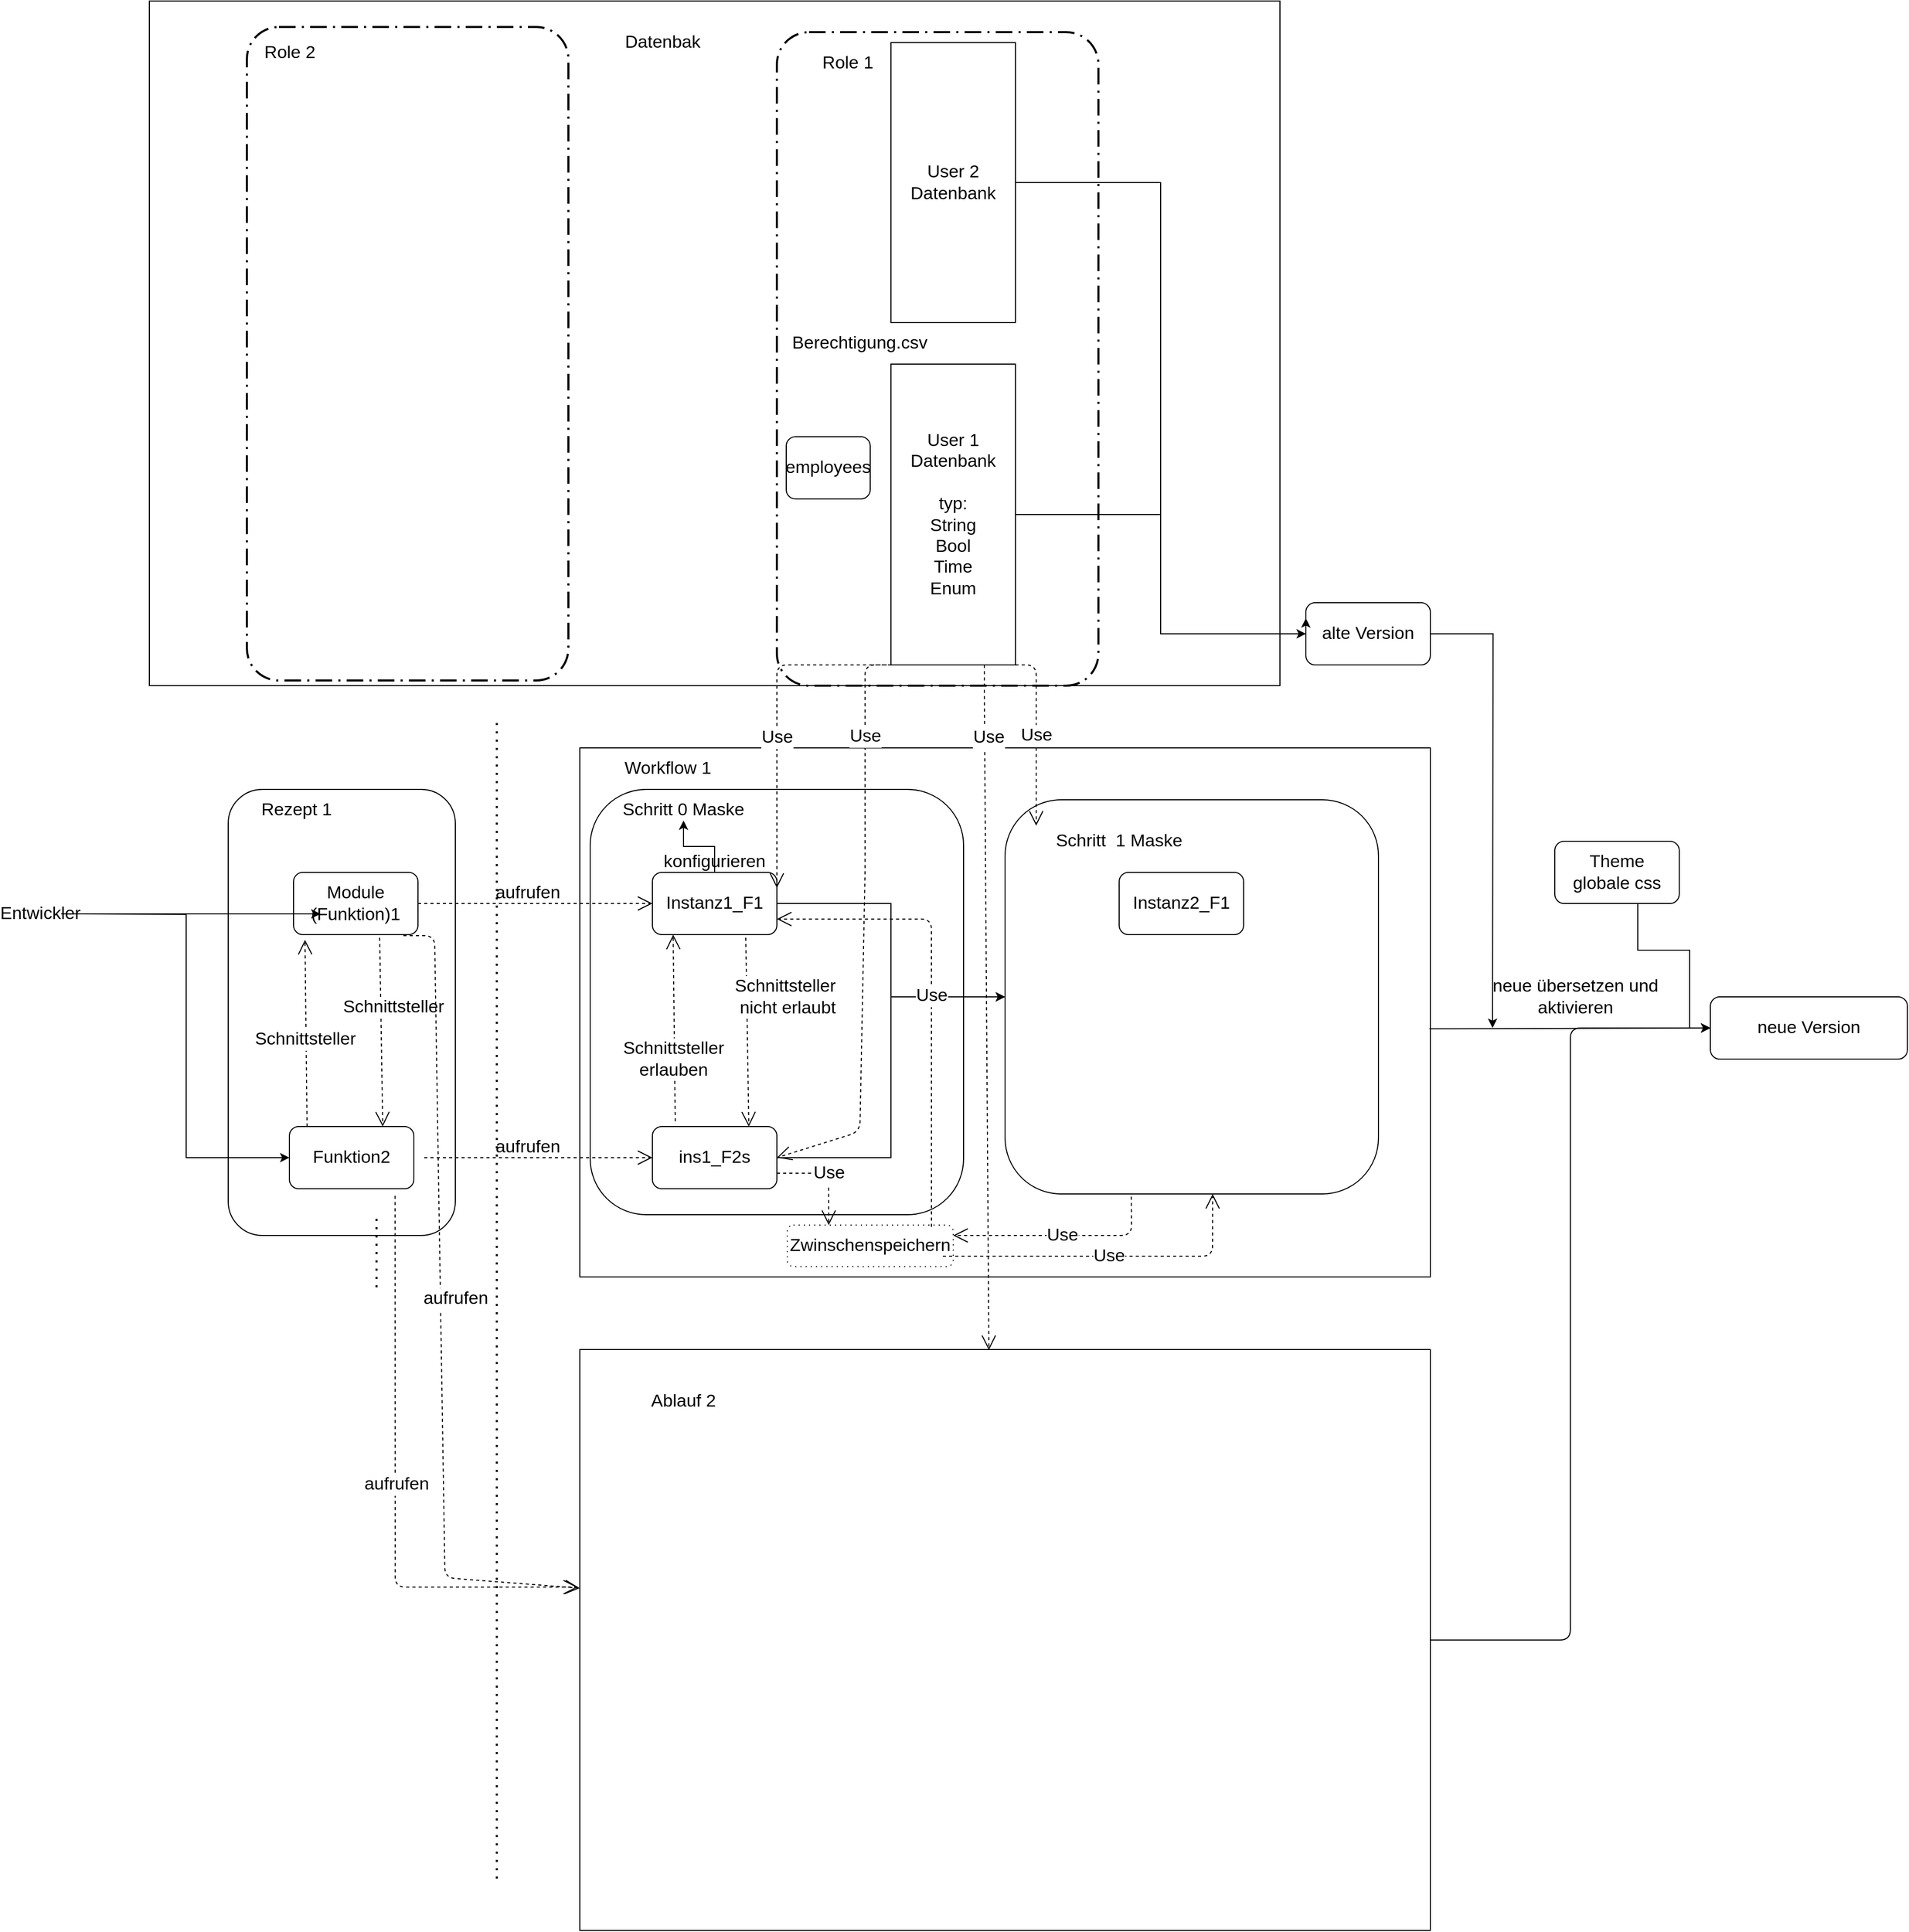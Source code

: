 <mxfile version="13.9.3" type="github">
  <diagram id="UfCDmlji5BRWwAAZilHE" name="Page-1">
    <mxGraphModel dx="2240" dy="2303" grid="1" gridSize="10" guides="1" tooltips="1" connect="1" arrows="1" fold="1" page="1" pageScale="1" pageWidth="827" pageHeight="1169" math="0" shadow="0">
      <root>
        <mxCell id="0" />
        <mxCell id="1" parent="0" />
        <mxCell id="Y6qhXy6sjdtOq2Szb0JI-71" value="" style="rounded=1;whiteSpace=wrap;html=1;fontSize=17;" vertex="1" parent="1">
          <mxGeometry x="271" y="230" width="219" height="430" as="geometry" />
        </mxCell>
        <mxCell id="Y6qhXy6sjdtOq2Szb0JI-55" value="" style="rounded=0;whiteSpace=wrap;html=1;fontSize=17;" vertex="1" parent="1">
          <mxGeometry x="195" y="-530" width="1090" height="660" as="geometry" />
        </mxCell>
        <mxCell id="Y6qhXy6sjdtOq2Szb0JI-25" value="" style="rounded=0;whiteSpace=wrap;html=1;fontSize=17;" vertex="1" parent="1">
          <mxGeometry x="610" y="190" width="820" height="510" as="geometry" />
        </mxCell>
        <mxCell id="Y6qhXy6sjdtOq2Szb0JI-34" value="" style="rounded=1;whiteSpace=wrap;html=1;fontSize=17;" vertex="1" parent="1">
          <mxGeometry x="620" y="230" width="360" height="410" as="geometry" />
        </mxCell>
        <mxCell id="Y6qhXy6sjdtOq2Szb0JI-1" value="Module (Funktion)1" style="rounded=1;whiteSpace=wrap;html=1;fontSize=17;" vertex="1" parent="1">
          <mxGeometry x="334" y="310" width="120" height="60" as="geometry" />
        </mxCell>
        <mxCell id="Y6qhXy6sjdtOq2Szb0JI-2" value="Funktion2" style="rounded=1;whiteSpace=wrap;html=1;fontSize=17;" vertex="1" parent="1">
          <mxGeometry x="330" y="555" width="120" height="60" as="geometry" />
        </mxCell>
        <mxCell id="Y6qhXy6sjdtOq2Szb0JI-4" style="edgeStyle=orthogonalEdgeStyle;rounded=0;orthogonalLoop=1;jettySize=auto;html=1;exitX=1;exitY=0.5;exitDx=0;exitDy=0;fontSize=17;" edge="1" parent="1" source="Y6qhXy6sjdtOq2Szb0JI-3">
          <mxGeometry relative="1" as="geometry">
            <mxPoint x="360" y="350" as="targetPoint" />
            <mxPoint x="230" y="410" as="sourcePoint" />
          </mxGeometry>
        </mxCell>
        <mxCell id="Y6qhXy6sjdtOq2Szb0JI-5" style="edgeStyle=orthogonalEdgeStyle;rounded=0;orthogonalLoop=1;jettySize=auto;html=1;entryX=0;entryY=0.5;entryDx=0;entryDy=0;fontSize=17;" edge="1" parent="1" target="Y6qhXy6sjdtOq2Szb0JI-2">
          <mxGeometry relative="1" as="geometry">
            <mxPoint x="130" y="350" as="sourcePoint" />
          </mxGeometry>
        </mxCell>
        <mxCell id="Y6qhXy6sjdtOq2Szb0JI-3" value="Entwickler" style="text;html=1;strokeColor=none;fillColor=none;align=center;verticalAlign=middle;whiteSpace=wrap;rounded=0;fontSize=17;" vertex="1" parent="1">
          <mxGeometry x="70" y="340" width="40" height="20" as="geometry" />
        </mxCell>
        <mxCell id="Y6qhXy6sjdtOq2Szb0JI-29" style="edgeStyle=orthogonalEdgeStyle;rounded=0;orthogonalLoop=1;jettySize=auto;html=1;exitX=1;exitY=0.5;exitDx=0;exitDy=0;entryX=0;entryY=0.5;entryDx=0;entryDy=0;fontSize=17;" edge="1" parent="1" source="Y6qhXy6sjdtOq2Szb0JI-7" target="Y6qhXy6sjdtOq2Szb0JI-28">
          <mxGeometry relative="1" as="geometry" />
        </mxCell>
        <mxCell id="Y6qhXy6sjdtOq2Szb0JI-65" value="" style="edgeStyle=orthogonalEdgeStyle;rounded=0;orthogonalLoop=1;jettySize=auto;html=1;fontSize=17;" edge="1" parent="1" source="Y6qhXy6sjdtOq2Szb0JI-7" target="Y6qhXy6sjdtOq2Szb0JI-35">
          <mxGeometry relative="1" as="geometry" />
        </mxCell>
        <mxCell id="Y6qhXy6sjdtOq2Szb0JI-7" value="Instanz1_F1" style="rounded=1;whiteSpace=wrap;html=1;fontSize=17;" vertex="1" parent="1">
          <mxGeometry x="680" y="310" width="120" height="60" as="geometry" />
        </mxCell>
        <mxCell id="Y6qhXy6sjdtOq2Szb0JI-9" value="aufrufen" style="text;html=1;strokeColor=none;fillColor=none;align=center;verticalAlign=middle;whiteSpace=wrap;rounded=0;fontSize=17;" vertex="1" parent="1">
          <mxGeometry x="540" y="320" width="40" height="20" as="geometry" />
        </mxCell>
        <mxCell id="Y6qhXy6sjdtOq2Szb0JI-30" style="edgeStyle=orthogonalEdgeStyle;rounded=0;orthogonalLoop=1;jettySize=auto;html=1;exitX=1;exitY=0.5;exitDx=0;exitDy=0;entryX=0;entryY=0.5;entryDx=0;entryDy=0;fontSize=17;" edge="1" parent="1" source="Y6qhXy6sjdtOq2Szb0JI-10" target="Y6qhXy6sjdtOq2Szb0JI-28">
          <mxGeometry relative="1" as="geometry" />
        </mxCell>
        <mxCell id="Y6qhXy6sjdtOq2Szb0JI-10" value="ins1_F2s" style="rounded=1;whiteSpace=wrap;html=1;fontSize=17;" vertex="1" parent="1">
          <mxGeometry x="680" y="555" width="120" height="60" as="geometry" />
        </mxCell>
        <mxCell id="Y6qhXy6sjdtOq2Szb0JI-12" value="aufrufen" style="text;html=1;strokeColor=none;fillColor=none;align=center;verticalAlign=middle;whiteSpace=wrap;rounded=0;fontSize=17;" vertex="1" parent="1">
          <mxGeometry x="540" y="565" width="40" height="20" as="geometry" />
        </mxCell>
        <mxCell id="Y6qhXy6sjdtOq2Szb0JI-17" value="" style="endArrow=none;dashed=1;html=1;dashPattern=1 3;strokeWidth=2;fontSize=17;" edge="1" parent="1">
          <mxGeometry width="50" height="50" relative="1" as="geometry">
            <mxPoint x="530" y="1280" as="sourcePoint" />
            <mxPoint x="530" y="160" as="targetPoint" />
          </mxGeometry>
        </mxCell>
        <mxCell id="Y6qhXy6sjdtOq2Szb0JI-18" value="Schnittsteller" style="endArrow=open;endSize=12;dashed=1;html=1;entryX=0.092;entryY=1.083;entryDx=0;entryDy=0;entryPerimeter=0;exitX=0.142;exitY=0;exitDx=0;exitDy=0;exitPerimeter=0;fontSize=17;" edge="1" parent="1" source="Y6qhXy6sjdtOq2Szb0JI-2" target="Y6qhXy6sjdtOq2Szb0JI-1">
          <mxGeometry x="-0.056" y="1" width="160" relative="1" as="geometry">
            <mxPoint x="340" y="440" as="sourcePoint" />
            <mxPoint x="500" y="440" as="targetPoint" />
            <mxPoint y="1" as="offset" />
          </mxGeometry>
        </mxCell>
        <mxCell id="Y6qhXy6sjdtOq2Szb0JI-19" value="Schnittsteller" style="endArrow=open;endSize=12;dashed=1;html=1;entryX=0.75;entryY=0;entryDx=0;entryDy=0;exitX=0.692;exitY=1.05;exitDx=0;exitDy=0;exitPerimeter=0;fontSize=17;" edge="1" parent="1" source="Y6qhXy6sjdtOq2Szb0JI-1" target="Y6qhXy6sjdtOq2Szb0JI-2">
          <mxGeometry x="-0.262" y="12" width="160" relative="1" as="geometry">
            <mxPoint x="357.04" y="565" as="sourcePoint" />
            <mxPoint x="355.04" y="384.98" as="targetPoint" />
            <mxPoint as="offset" />
          </mxGeometry>
        </mxCell>
        <mxCell id="Y6qhXy6sjdtOq2Szb0JI-20" value="Schnittsteller&lt;br style=&quot;font-size: 17px;&quot;&gt;erlauben" style="endArrow=open;endSize=12;dashed=1;html=1;entryX=0.092;entryY=1.083;entryDx=0;entryDy=0;entryPerimeter=0;exitX=0.142;exitY=0;exitDx=0;exitDy=0;exitPerimeter=0;fontSize=17;" edge="1" parent="1">
          <mxGeometry x="-0.333" y="1" width="160" relative="1" as="geometry">
            <mxPoint x="702" y="550.02" as="sourcePoint" />
            <mxPoint x="700" y="370" as="targetPoint" />
            <mxPoint as="offset" />
          </mxGeometry>
        </mxCell>
        <mxCell id="Y6qhXy6sjdtOq2Szb0JI-21" value="Schnittsteller&amp;nbsp;&lt;br style=&quot;font-size: 17px;&quot;&gt;nicht erlaubt" style="endArrow=open;endSize=12;dashed=1;html=1;entryX=0.75;entryY=0;entryDx=0;entryDy=0;exitX=0.692;exitY=1.05;exitDx=0;exitDy=0;exitPerimeter=0;fontSize=17;" edge="1" parent="1">
          <mxGeometry x="-0.367" y="39" width="160" relative="1" as="geometry">
            <mxPoint x="770" y="373" as="sourcePoint" />
            <mxPoint x="772.96" y="555" as="targetPoint" />
            <mxPoint as="offset" />
          </mxGeometry>
        </mxCell>
        <mxCell id="Y6qhXy6sjdtOq2Szb0JI-23" value="Workflow 1" style="text;html=1;strokeColor=none;fillColor=none;align=center;verticalAlign=middle;whiteSpace=wrap;rounded=0;fontSize=17;" vertex="1" parent="1">
          <mxGeometry x="630" y="200" width="130" height="20" as="geometry" />
        </mxCell>
        <mxCell id="Y6qhXy6sjdtOq2Szb0JI-26" value="" style="rounded=0;whiteSpace=wrap;html=1;fontSize=17;" vertex="1" parent="1">
          <mxGeometry x="610" y="770" width="820" height="560" as="geometry" />
        </mxCell>
        <mxCell id="Y6qhXy6sjdtOq2Szb0JI-27" value="Ablauf 2" style="text;html=1;strokeColor=none;fillColor=none;align=center;verticalAlign=middle;whiteSpace=wrap;rounded=0;fontSize=17;" vertex="1" parent="1">
          <mxGeometry x="650" y="810" width="120" height="20" as="geometry" />
        </mxCell>
        <mxCell id="Y6qhXy6sjdtOq2Szb0JI-28" value="" style="rounded=1;whiteSpace=wrap;html=1;fontSize=17;" vertex="1" parent="1">
          <mxGeometry x="1020" y="240" width="360" height="380" as="geometry" />
        </mxCell>
        <mxCell id="Y6qhXy6sjdtOq2Szb0JI-31" value="" style="endArrow=none;dashed=1;html=1;dashPattern=1 3;strokeWidth=2;fontSize=17;" edge="1" parent="1">
          <mxGeometry width="50" height="50" relative="1" as="geometry">
            <mxPoint x="414" y="710" as="sourcePoint" />
            <mxPoint x="414" y="640" as="targetPoint" />
          </mxGeometry>
        </mxCell>
        <mxCell id="Y6qhXy6sjdtOq2Szb0JI-32" value="konfigurieren" style="text;html=1;strokeColor=none;fillColor=none;align=center;verticalAlign=middle;whiteSpace=wrap;rounded=0;fontSize=17;" vertex="1" parent="1">
          <mxGeometry x="720" y="290" width="40" height="20" as="geometry" />
        </mxCell>
        <mxCell id="Y6qhXy6sjdtOq2Szb0JI-35" value="Schritt 0 Maske" style="text;html=1;strokeColor=none;fillColor=none;align=center;verticalAlign=middle;whiteSpace=wrap;rounded=0;fontSize=17;" vertex="1" parent="1">
          <mxGeometry x="635" y="240" width="150" height="20" as="geometry" />
        </mxCell>
        <mxCell id="Y6qhXy6sjdtOq2Szb0JI-37" value="" style="endArrow=classic;html=1;exitX=0.999;exitY=0.531;exitDx=0;exitDy=0;exitPerimeter=0;fontSize=17;entryX=0;entryY=0.5;entryDx=0;entryDy=0;" edge="1" parent="1" source="Y6qhXy6sjdtOq2Szb0JI-25" target="Y6qhXy6sjdtOq2Szb0JI-43">
          <mxGeometry width="50" height="50" relative="1" as="geometry">
            <mxPoint x="1540" y="510" as="sourcePoint" />
            <mxPoint x="1590" y="460" as="targetPoint" />
          </mxGeometry>
        </mxCell>
        <mxCell id="Y6qhXy6sjdtOq2Szb0JI-38" value="neue übersetzen und aktivieren" style="text;html=1;strokeColor=none;fillColor=none;align=center;verticalAlign=middle;whiteSpace=wrap;rounded=0;fontSize=17;" vertex="1" parent="1">
          <mxGeometry x="1460" y="420" width="220" height="20" as="geometry" />
        </mxCell>
        <mxCell id="Y6qhXy6sjdtOq2Szb0JI-39" value="" style="edgeStyle=elbowEdgeStyle;elbow=horizontal;endArrow=classic;html=1;fontSize=17;" edge="1" parent="1" source="Y6qhXy6sjdtOq2Szb0JI-26" target="Y6qhXy6sjdtOq2Szb0JI-43">
          <mxGeometry width="50" height="50" relative="1" as="geometry">
            <mxPoint x="1450" y="1080" as="sourcePoint" />
            <mxPoint x="1590" y="460" as="targetPoint" />
          </mxGeometry>
        </mxCell>
        <mxCell id="Y6qhXy6sjdtOq2Szb0JI-40" value="Schritt&amp;nbsp; 1 Maske" style="text;html=1;strokeColor=none;fillColor=none;align=center;verticalAlign=middle;whiteSpace=wrap;rounded=0;fontSize=17;" vertex="1" parent="1">
          <mxGeometry x="1050" y="270" width="160" height="20" as="geometry" />
        </mxCell>
        <mxCell id="Y6qhXy6sjdtOq2Szb0JI-41" value="aufrufen" style="endArrow=open;endSize=12;dashed=1;html=1;entryX=-0.002;entryY=0.409;entryDx=0;entryDy=0;entryPerimeter=0;fontSize=17;exitX=0.849;exitY=1.112;exitDx=0;exitDy=0;exitPerimeter=0;" edge="1" parent="1" source="Y6qhXy6sjdtOq2Szb0JI-2" target="Y6qhXy6sjdtOq2Szb0JI-26">
          <mxGeometry x="0.003" y="1" width="160" relative="1" as="geometry">
            <mxPoint x="500" y="640" as="sourcePoint" />
            <mxPoint x="540" y="830" as="targetPoint" />
            <Array as="points">
              <mxPoint x="432" y="999" />
              <mxPoint x="480" y="999" />
              <mxPoint x="510" y="999" />
            </Array>
            <mxPoint y="1" as="offset" />
          </mxGeometry>
        </mxCell>
        <mxCell id="Y6qhXy6sjdtOq2Szb0JI-42" value="aufrufen" style="endArrow=open;endSize=12;dashed=1;html=1;exitX=0.883;exitY=1.017;exitDx=0;exitDy=0;exitPerimeter=0;fontSize=17;" edge="1" parent="1" source="Y6qhXy6sjdtOq2Szb0JI-1">
          <mxGeometry x="-0.028" y="14" width="160" relative="1" as="geometry">
            <mxPoint x="410" y="840" as="sourcePoint" />
            <mxPoint x="610" y="1000" as="targetPoint" />
            <Array as="points">
              <mxPoint x="470" y="371" />
              <mxPoint x="480" y="990" />
            </Array>
            <mxPoint y="1" as="offset" />
          </mxGeometry>
        </mxCell>
        <mxCell id="Y6qhXy6sjdtOq2Szb0JI-43" value="neue Version" style="rounded=1;whiteSpace=wrap;html=1;fontSize=17;" vertex="1" parent="1">
          <mxGeometry x="1700" y="430" width="190" height="60" as="geometry" />
        </mxCell>
        <mxCell id="Y6qhXy6sjdtOq2Szb0JI-45" style="edgeStyle=orthogonalEdgeStyle;rounded=0;orthogonalLoop=1;jettySize=auto;html=1;fontSize=17;" edge="1" parent="1" source="Y6qhXy6sjdtOq2Szb0JI-44">
          <mxGeometry relative="1" as="geometry">
            <mxPoint x="1490" y="460" as="targetPoint" />
          </mxGeometry>
        </mxCell>
        <mxCell id="Y6qhXy6sjdtOq2Szb0JI-44" value="alte Version" style="rounded=1;whiteSpace=wrap;html=1;fontSize=17;" vertex="1" parent="1">
          <mxGeometry x="1310" y="50" width="120" height="60" as="geometry" />
        </mxCell>
        <mxCell id="Y6qhXy6sjdtOq2Szb0JI-47" style="edgeStyle=orthogonalEdgeStyle;rounded=0;orthogonalLoop=1;jettySize=auto;html=1;entryX=0;entryY=0.5;entryDx=0;entryDy=0;fontSize=17;" edge="1" parent="1" source="Y6qhXy6sjdtOq2Szb0JI-46" target="Y6qhXy6sjdtOq2Szb0JI-44">
          <mxGeometry relative="1" as="geometry" />
        </mxCell>
        <mxCell id="Y6qhXy6sjdtOq2Szb0JI-46" value="User 1&lt;br&gt;Datenbank&lt;br&gt;&lt;br&gt;typ:&lt;br&gt;String&lt;br&gt;Bool&lt;br&gt;Time&lt;br&gt;Enum" style="rounded=0;whiteSpace=wrap;html=1;fontSize=17;" vertex="1" parent="1">
          <mxGeometry x="910" y="-180" width="120" height="290" as="geometry" />
        </mxCell>
        <mxCell id="Y6qhXy6sjdtOq2Szb0JI-48" value="Use" style="endArrow=open;endSize=12;dashed=1;html=1;fontSize=17;entryX=1;entryY=0.25;entryDx=0;entryDy=0;exitX=0.5;exitY=1;exitDx=0;exitDy=0;" edge="1" parent="1" source="Y6qhXy6sjdtOq2Szb0JI-46" target="Y6qhXy6sjdtOq2Szb0JI-7">
          <mxGeometry x="-0.117" y="70" width="160" relative="1" as="geometry">
            <mxPoint x="990" y="130" as="sourcePoint" />
            <mxPoint x="1150" y="130" as="targetPoint" />
            <Array as="points">
              <mxPoint x="800" y="110" />
            </Array>
            <mxPoint x="-70" y="70" as="offset" />
          </mxGeometry>
        </mxCell>
        <mxCell id="Y6qhXy6sjdtOq2Szb0JI-49" value="Use" style="endArrow=open;endSize=12;dashed=1;html=1;fontSize=17;entryX=1;entryY=0.5;entryDx=0;entryDy=0;" edge="1" parent="1" target="Y6qhXy6sjdtOq2Szb0JI-10">
          <mxGeometry x="-0.524" width="160" relative="1" as="geometry">
            <mxPoint x="960" y="110" as="sourcePoint" />
            <mxPoint x="885" y="525" as="targetPoint" />
            <Array as="points">
              <mxPoint x="885" y="110" />
              <mxPoint x="885" y="310" />
              <mxPoint x="880" y="560" />
            </Array>
            <mxPoint y="-1" as="offset" />
          </mxGeometry>
        </mxCell>
        <mxCell id="Y6qhXy6sjdtOq2Szb0JI-50" value="Use" style="endArrow=open;endSize=12;dashed=1;html=1;fontSize=17;entryX=1;entryY=0.25;entryDx=0;entryDy=0;exitX=1;exitY=1;exitDx=0;exitDy=0;" edge="1" parent="1" source="Y6qhXy6sjdtOq2Szb0JI-46">
          <mxGeometry width="160" relative="1" as="geometry">
            <mxPoint x="1010" y="120" as="sourcePoint" />
            <mxPoint x="1050" y="265" as="targetPoint" />
            <Array as="points">
              <mxPoint x="1050" y="110" />
            </Array>
          </mxGeometry>
        </mxCell>
        <mxCell id="Y6qhXy6sjdtOq2Szb0JI-51" value="Use" style="endArrow=open;endSize=12;dashed=1;html=1;fontSize=17;entryX=0.481;entryY=0.001;entryDx=0;entryDy=0;exitX=0.75;exitY=1;exitDx=0;exitDy=0;entryPerimeter=0;" edge="1" parent="1" source="Y6qhXy6sjdtOq2Szb0JI-46" target="Y6qhXy6sjdtOq2Szb0JI-26">
          <mxGeometry x="-0.788" y="4" width="160" relative="1" as="geometry">
            <mxPoint x="980" y="135" as="sourcePoint" />
            <mxPoint x="1000" y="290" as="targetPoint" />
            <Array as="points">
              <mxPoint x="1000" y="135" />
            </Array>
            <mxPoint as="offset" />
          </mxGeometry>
        </mxCell>
        <mxCell id="Y6qhXy6sjdtOq2Szb0JI-52" value="Zwinschenspeichern" style="shape=ext;rounded=1;html=1;whiteSpace=wrap;dashed=1;dashPattern=1 4;fontSize=17;" vertex="1" parent="1">
          <mxGeometry x="810" y="650" width="160" height="40" as="geometry" />
        </mxCell>
        <mxCell id="Y6qhXy6sjdtOq2Szb0JI-53" value="Use" style="endArrow=open;endSize=12;dashed=1;html=1;fontSize=17;entryX=1;entryY=0.75;entryDx=0;entryDy=0;exitX=0.869;exitY=0.043;exitDx=0;exitDy=0;exitPerimeter=0;" edge="1" parent="1" source="Y6qhXy6sjdtOq2Szb0JI-52" target="Y6qhXy6sjdtOq2Szb0JI-7">
          <mxGeometry width="160" relative="1" as="geometry">
            <mxPoint x="970" y="669.29" as="sourcePoint" />
            <mxPoint x="1130" y="669.29" as="targetPoint" />
            <Array as="points">
              <mxPoint x="949" y="355" />
            </Array>
            <mxPoint as="offset" />
          </mxGeometry>
        </mxCell>
        <mxCell id="Y6qhXy6sjdtOq2Szb0JI-54" value="Use" style="endArrow=open;endSize=12;dashed=1;html=1;fontSize=17;exitX=1;exitY=0.75;exitDx=0;exitDy=0;entryX=0.25;entryY=0;entryDx=0;entryDy=0;" edge="1" parent="1" source="Y6qhXy6sjdtOq2Szb0JI-10" target="Y6qhXy6sjdtOq2Szb0JI-52">
          <mxGeometry width="160" relative="1" as="geometry">
            <mxPoint x="830" y="600" as="sourcePoint" />
            <mxPoint x="990" y="600" as="targetPoint" />
            <Array as="points">
              <mxPoint x="850" y="600" />
            </Array>
          </mxGeometry>
        </mxCell>
        <mxCell id="Y6qhXy6sjdtOq2Szb0JI-58" style="edgeStyle=orthogonalEdgeStyle;rounded=0;orthogonalLoop=1;jettySize=auto;html=1;exitX=1;exitY=0.5;exitDx=0;exitDy=0;entryX=0;entryY=0.25;entryDx=0;entryDy=0;fontSize=17;" edge="1" parent="1" source="Y6qhXy6sjdtOq2Szb0JI-56" target="Y6qhXy6sjdtOq2Szb0JI-44">
          <mxGeometry relative="1" as="geometry">
            <Array as="points">
              <mxPoint x="1170" y="-355" />
              <mxPoint x="1170" y="80" />
              <mxPoint x="1310" y="80" />
            </Array>
          </mxGeometry>
        </mxCell>
        <mxCell id="Y6qhXy6sjdtOq2Szb0JI-56" value="User 2&lt;br&gt;Datenbank" style="rounded=0;whiteSpace=wrap;html=1;fontSize=17;" vertex="1" parent="1">
          <mxGeometry x="910" y="-490" width="120" height="270" as="geometry" />
        </mxCell>
        <mxCell id="Y6qhXy6sjdtOq2Szb0JI-57" value="Datenbak" style="text;html=1;strokeColor=none;fillColor=none;align=center;verticalAlign=middle;whiteSpace=wrap;rounded=0;fontSize=17;" vertex="1" parent="1">
          <mxGeometry x="670" y="-500" width="40" height="20" as="geometry" />
        </mxCell>
        <mxCell id="Y6qhXy6sjdtOq2Szb0JI-59" value="Use" style="endArrow=open;endSize=12;dashed=1;html=1;fontSize=17;entryX=0.556;entryY=1;entryDx=0;entryDy=0;entryPerimeter=0;" edge="1" parent="1" target="Y6qhXy6sjdtOq2Szb0JI-28">
          <mxGeometry width="160" relative="1" as="geometry">
            <mxPoint x="960" y="680" as="sourcePoint" />
            <mxPoint x="1120" y="680" as="targetPoint" />
            <Array as="points">
              <mxPoint x="1220" y="680" />
            </Array>
          </mxGeometry>
        </mxCell>
        <mxCell id="Y6qhXy6sjdtOq2Szb0JI-60" value="Use" style="endArrow=open;endSize=12;dashed=1;html=1;fontSize=17;entryX=1;entryY=0.25;entryDx=0;entryDy=0;exitX=0.338;exitY=1.007;exitDx=0;exitDy=0;exitPerimeter=0;" edge="1" parent="1" source="Y6qhXy6sjdtOq2Szb0JI-28" target="Y6qhXy6sjdtOq2Szb0JI-52">
          <mxGeometry width="160" relative="1" as="geometry">
            <mxPoint x="1130" y="590" as="sourcePoint" />
            <mxPoint x="1290" y="590" as="targetPoint" />
            <Array as="points">
              <mxPoint x="1142" y="660" />
            </Array>
          </mxGeometry>
        </mxCell>
        <mxCell id="Y6qhXy6sjdtOq2Szb0JI-61" value="" style="rounded=1;arcSize=10;dashed=1;strokeColor=#000000;fillColor=none;gradientColor=none;dashPattern=8 3 1 3;strokeWidth=2;fontSize=17;" vertex="1" parent="1">
          <mxGeometry x="800" y="-500" width="310" height="630" as="geometry" />
        </mxCell>
        <mxCell id="Y6qhXy6sjdtOq2Szb0JI-62" value="Role 1" style="text;html=1;strokeColor=none;fillColor=none;align=center;verticalAlign=middle;whiteSpace=wrap;rounded=0;fontSize=17;" vertex="1" parent="1">
          <mxGeometry x="827" y="-480" width="83" height="20" as="geometry" />
        </mxCell>
        <mxCell id="Y6qhXy6sjdtOq2Szb0JI-63" value="" style="rounded=1;arcSize=10;dashed=1;strokeColor=#000000;fillColor=none;gradientColor=none;dashPattern=8 3 1 3;strokeWidth=2;fontSize=17;" vertex="1" parent="1">
          <mxGeometry x="289" y="-505" width="310" height="630" as="geometry" />
        </mxCell>
        <mxCell id="Y6qhXy6sjdtOq2Szb0JI-64" value="Role 2" style="text;html=1;strokeColor=none;fillColor=none;align=center;verticalAlign=middle;whiteSpace=wrap;rounded=0;fontSize=17;" vertex="1" parent="1">
          <mxGeometry x="289" y="-490" width="83" height="20" as="geometry" />
        </mxCell>
        <mxCell id="Y6qhXy6sjdtOq2Szb0JI-66" value="Instanz2_F1" style="rounded=1;whiteSpace=wrap;html=1;fontSize=17;" vertex="1" parent="1">
          <mxGeometry x="1130" y="310" width="120" height="60" as="geometry" />
        </mxCell>
        <mxCell id="Y6qhXy6sjdtOq2Szb0JI-67" value="" style="endArrow=open;endSize=12;dashed=1;html=1;fontSize=17;entryX=0;entryY=0.5;entryDx=0;entryDy=0;exitX=1;exitY=0.5;exitDx=0;exitDy=0;" edge="1" parent="1" source="Y6qhXy6sjdtOq2Szb0JI-1" target="Y6qhXy6sjdtOq2Szb0JI-7">
          <mxGeometry width="160" relative="1" as="geometry">
            <mxPoint x="504" y="340" as="sourcePoint" />
            <mxPoint x="764.16" y="280" as="targetPoint" />
            <Array as="points">
              <mxPoint x="640" y="340" />
            </Array>
          </mxGeometry>
        </mxCell>
        <mxCell id="Y6qhXy6sjdtOq2Szb0JI-68" value="" style="endArrow=open;endSize=12;dashed=1;html=1;fontSize=17;entryX=0;entryY=0.5;entryDx=0;entryDy=0;" edge="1" parent="1">
          <mxGeometry width="160" relative="1" as="geometry">
            <mxPoint x="460" y="585" as="sourcePoint" />
            <mxPoint x="680" y="585" as="targetPoint" />
            <Array as="points">
              <mxPoint x="640" y="585" />
            </Array>
          </mxGeometry>
        </mxCell>
        <mxCell id="Y6qhXy6sjdtOq2Szb0JI-69" value="Berechtigung.csv" style="text;html=1;strokeColor=none;fillColor=none;align=center;verticalAlign=middle;whiteSpace=wrap;rounded=0;fontSize=17;" vertex="1" parent="1">
          <mxGeometry x="860" y="-210" width="40" height="20" as="geometry" />
        </mxCell>
        <mxCell id="Y6qhXy6sjdtOq2Szb0JI-72" value="Rezept 1" style="text;html=1;strokeColor=none;fillColor=none;align=center;verticalAlign=middle;whiteSpace=wrap;rounded=0;fontSize=17;" vertex="1" parent="1">
          <mxGeometry x="294" y="240" width="86" height="20" as="geometry" />
        </mxCell>
        <mxCell id="Y6qhXy6sjdtOq2Szb0JI-74" style="edgeStyle=orthogonalEdgeStyle;rounded=0;orthogonalLoop=1;jettySize=auto;html=1;entryX=0;entryY=0.5;entryDx=0;entryDy=0;fontSize=17;" edge="1" parent="1" source="Y6qhXy6sjdtOq2Szb0JI-73" target="Y6qhXy6sjdtOq2Szb0JI-43">
          <mxGeometry relative="1" as="geometry">
            <Array as="points">
              <mxPoint x="1630" y="385" />
              <mxPoint x="1680" y="385" />
              <mxPoint x="1680" y="460" />
            </Array>
          </mxGeometry>
        </mxCell>
        <mxCell id="Y6qhXy6sjdtOq2Szb0JI-73" value="Theme&lt;br&gt;globale css" style="rounded=1;whiteSpace=wrap;html=1;fontSize=17;" vertex="1" parent="1">
          <mxGeometry x="1550" y="280" width="120" height="60" as="geometry" />
        </mxCell>
        <mxCell id="Y6qhXy6sjdtOq2Szb0JI-75" value="employees" style="rounded=1;whiteSpace=wrap;html=1;fontSize=17;" vertex="1" parent="1">
          <mxGeometry x="809" y="-110" width="81" height="60" as="geometry" />
        </mxCell>
      </root>
    </mxGraphModel>
  </diagram>
</mxfile>
